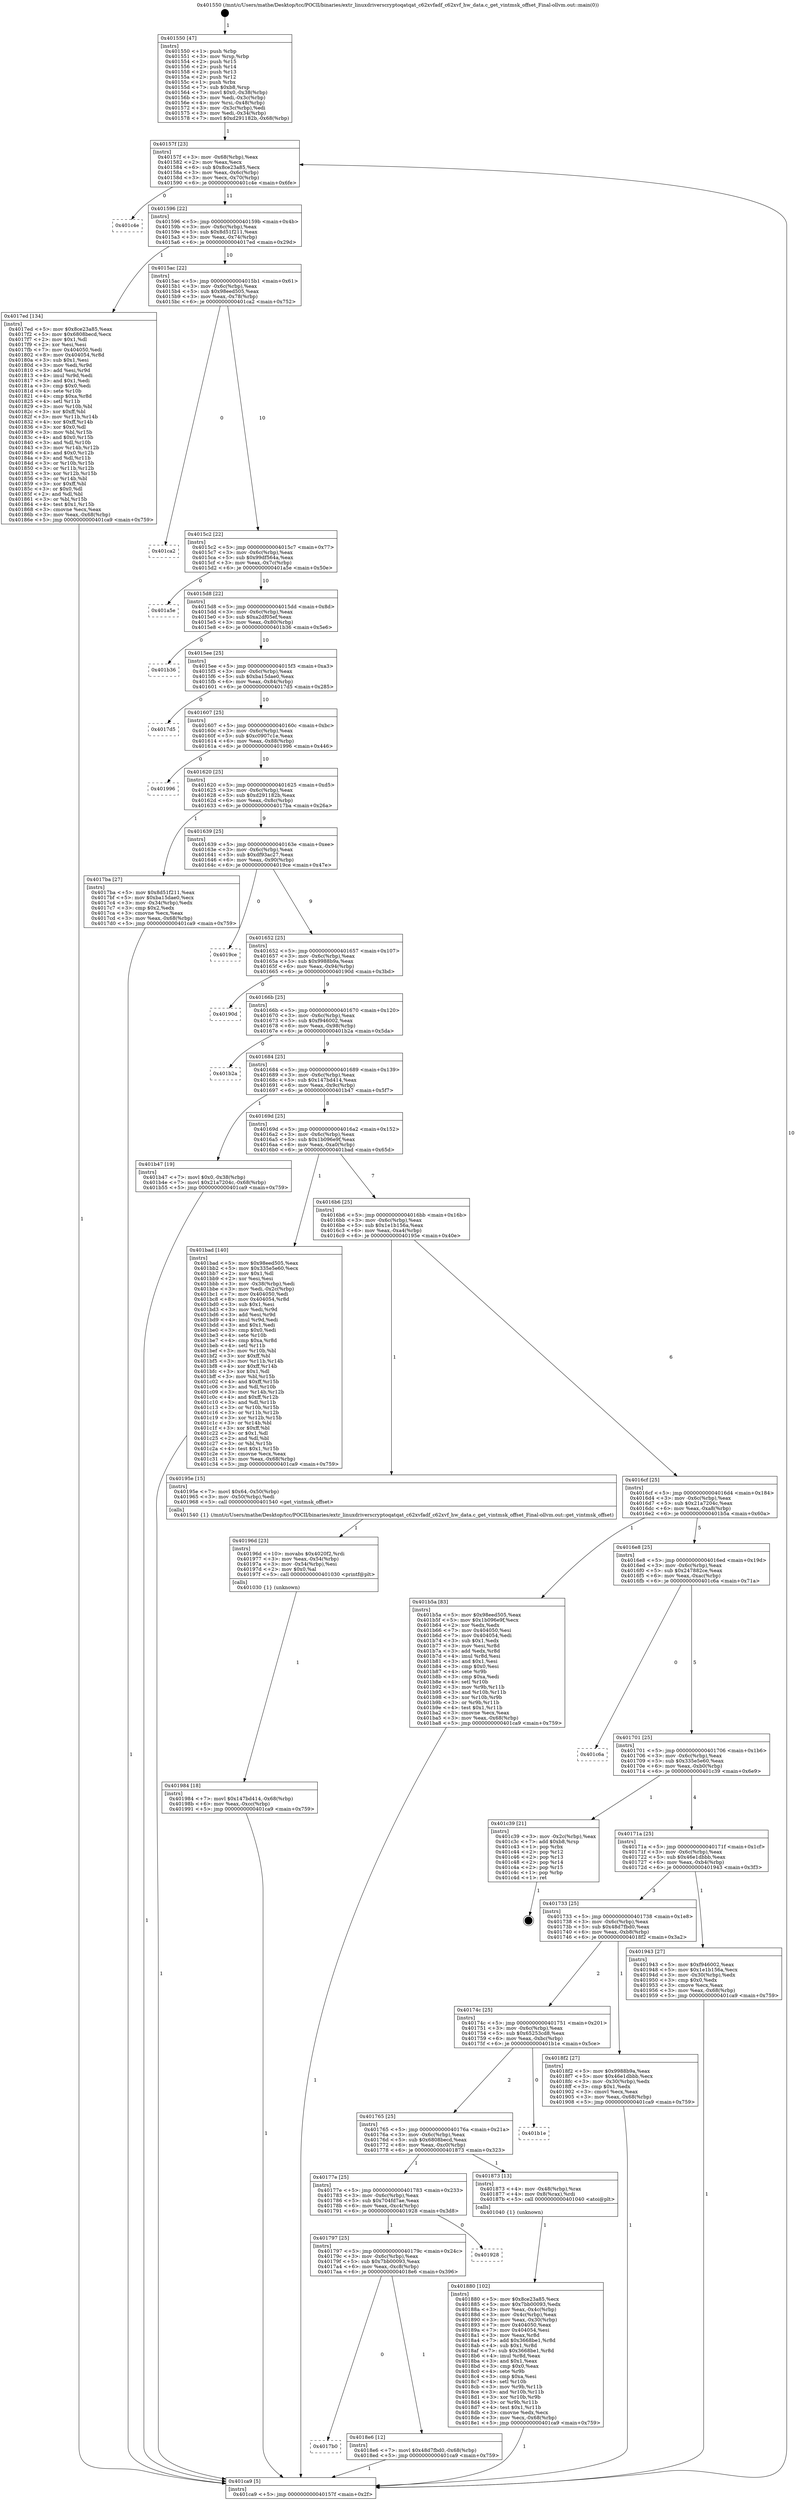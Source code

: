 digraph "0x401550" {
  label = "0x401550 (/mnt/c/Users/mathe/Desktop/tcc/POCII/binaries/extr_linuxdriverscryptoqatqat_c62xvfadf_c62xvf_hw_data.c_get_vintmsk_offset_Final-ollvm.out::main(0))"
  labelloc = "t"
  node[shape=record]

  Entry [label="",width=0.3,height=0.3,shape=circle,fillcolor=black,style=filled]
  "0x40157f" [label="{
     0x40157f [23]\l
     | [instrs]\l
     &nbsp;&nbsp;0x40157f \<+3\>: mov -0x68(%rbp),%eax\l
     &nbsp;&nbsp;0x401582 \<+2\>: mov %eax,%ecx\l
     &nbsp;&nbsp;0x401584 \<+6\>: sub $0x8ce23a85,%ecx\l
     &nbsp;&nbsp;0x40158a \<+3\>: mov %eax,-0x6c(%rbp)\l
     &nbsp;&nbsp;0x40158d \<+3\>: mov %ecx,-0x70(%rbp)\l
     &nbsp;&nbsp;0x401590 \<+6\>: je 0000000000401c4e \<main+0x6fe\>\l
  }"]
  "0x401c4e" [label="{
     0x401c4e\l
  }", style=dashed]
  "0x401596" [label="{
     0x401596 [22]\l
     | [instrs]\l
     &nbsp;&nbsp;0x401596 \<+5\>: jmp 000000000040159b \<main+0x4b\>\l
     &nbsp;&nbsp;0x40159b \<+3\>: mov -0x6c(%rbp),%eax\l
     &nbsp;&nbsp;0x40159e \<+5\>: sub $0x8d51f211,%eax\l
     &nbsp;&nbsp;0x4015a3 \<+3\>: mov %eax,-0x74(%rbp)\l
     &nbsp;&nbsp;0x4015a6 \<+6\>: je 00000000004017ed \<main+0x29d\>\l
  }"]
  Exit [label="",width=0.3,height=0.3,shape=circle,fillcolor=black,style=filled,peripheries=2]
  "0x4017ed" [label="{
     0x4017ed [134]\l
     | [instrs]\l
     &nbsp;&nbsp;0x4017ed \<+5\>: mov $0x8ce23a85,%eax\l
     &nbsp;&nbsp;0x4017f2 \<+5\>: mov $0x6808becd,%ecx\l
     &nbsp;&nbsp;0x4017f7 \<+2\>: mov $0x1,%dl\l
     &nbsp;&nbsp;0x4017f9 \<+2\>: xor %esi,%esi\l
     &nbsp;&nbsp;0x4017fb \<+7\>: mov 0x404050,%edi\l
     &nbsp;&nbsp;0x401802 \<+8\>: mov 0x404054,%r8d\l
     &nbsp;&nbsp;0x40180a \<+3\>: sub $0x1,%esi\l
     &nbsp;&nbsp;0x40180d \<+3\>: mov %edi,%r9d\l
     &nbsp;&nbsp;0x401810 \<+3\>: add %esi,%r9d\l
     &nbsp;&nbsp;0x401813 \<+4\>: imul %r9d,%edi\l
     &nbsp;&nbsp;0x401817 \<+3\>: and $0x1,%edi\l
     &nbsp;&nbsp;0x40181a \<+3\>: cmp $0x0,%edi\l
     &nbsp;&nbsp;0x40181d \<+4\>: sete %r10b\l
     &nbsp;&nbsp;0x401821 \<+4\>: cmp $0xa,%r8d\l
     &nbsp;&nbsp;0x401825 \<+4\>: setl %r11b\l
     &nbsp;&nbsp;0x401829 \<+3\>: mov %r10b,%bl\l
     &nbsp;&nbsp;0x40182c \<+3\>: xor $0xff,%bl\l
     &nbsp;&nbsp;0x40182f \<+3\>: mov %r11b,%r14b\l
     &nbsp;&nbsp;0x401832 \<+4\>: xor $0xff,%r14b\l
     &nbsp;&nbsp;0x401836 \<+3\>: xor $0x0,%dl\l
     &nbsp;&nbsp;0x401839 \<+3\>: mov %bl,%r15b\l
     &nbsp;&nbsp;0x40183c \<+4\>: and $0x0,%r15b\l
     &nbsp;&nbsp;0x401840 \<+3\>: and %dl,%r10b\l
     &nbsp;&nbsp;0x401843 \<+3\>: mov %r14b,%r12b\l
     &nbsp;&nbsp;0x401846 \<+4\>: and $0x0,%r12b\l
     &nbsp;&nbsp;0x40184a \<+3\>: and %dl,%r11b\l
     &nbsp;&nbsp;0x40184d \<+3\>: or %r10b,%r15b\l
     &nbsp;&nbsp;0x401850 \<+3\>: or %r11b,%r12b\l
     &nbsp;&nbsp;0x401853 \<+3\>: xor %r12b,%r15b\l
     &nbsp;&nbsp;0x401856 \<+3\>: or %r14b,%bl\l
     &nbsp;&nbsp;0x401859 \<+3\>: xor $0xff,%bl\l
     &nbsp;&nbsp;0x40185c \<+3\>: or $0x0,%dl\l
     &nbsp;&nbsp;0x40185f \<+2\>: and %dl,%bl\l
     &nbsp;&nbsp;0x401861 \<+3\>: or %bl,%r15b\l
     &nbsp;&nbsp;0x401864 \<+4\>: test $0x1,%r15b\l
     &nbsp;&nbsp;0x401868 \<+3\>: cmovne %ecx,%eax\l
     &nbsp;&nbsp;0x40186b \<+3\>: mov %eax,-0x68(%rbp)\l
     &nbsp;&nbsp;0x40186e \<+5\>: jmp 0000000000401ca9 \<main+0x759\>\l
  }"]
  "0x4015ac" [label="{
     0x4015ac [22]\l
     | [instrs]\l
     &nbsp;&nbsp;0x4015ac \<+5\>: jmp 00000000004015b1 \<main+0x61\>\l
     &nbsp;&nbsp;0x4015b1 \<+3\>: mov -0x6c(%rbp),%eax\l
     &nbsp;&nbsp;0x4015b4 \<+5\>: sub $0x98eed505,%eax\l
     &nbsp;&nbsp;0x4015b9 \<+3\>: mov %eax,-0x78(%rbp)\l
     &nbsp;&nbsp;0x4015bc \<+6\>: je 0000000000401ca2 \<main+0x752\>\l
  }"]
  "0x401984" [label="{
     0x401984 [18]\l
     | [instrs]\l
     &nbsp;&nbsp;0x401984 \<+7\>: movl $0x147bd414,-0x68(%rbp)\l
     &nbsp;&nbsp;0x40198b \<+6\>: mov %eax,-0xcc(%rbp)\l
     &nbsp;&nbsp;0x401991 \<+5\>: jmp 0000000000401ca9 \<main+0x759\>\l
  }"]
  "0x401ca2" [label="{
     0x401ca2\l
  }", style=dashed]
  "0x4015c2" [label="{
     0x4015c2 [22]\l
     | [instrs]\l
     &nbsp;&nbsp;0x4015c2 \<+5\>: jmp 00000000004015c7 \<main+0x77\>\l
     &nbsp;&nbsp;0x4015c7 \<+3\>: mov -0x6c(%rbp),%eax\l
     &nbsp;&nbsp;0x4015ca \<+5\>: sub $0x99df564a,%eax\l
     &nbsp;&nbsp;0x4015cf \<+3\>: mov %eax,-0x7c(%rbp)\l
     &nbsp;&nbsp;0x4015d2 \<+6\>: je 0000000000401a5e \<main+0x50e\>\l
  }"]
  "0x40196d" [label="{
     0x40196d [23]\l
     | [instrs]\l
     &nbsp;&nbsp;0x40196d \<+10\>: movabs $0x4020f2,%rdi\l
     &nbsp;&nbsp;0x401977 \<+3\>: mov %eax,-0x54(%rbp)\l
     &nbsp;&nbsp;0x40197a \<+3\>: mov -0x54(%rbp),%esi\l
     &nbsp;&nbsp;0x40197d \<+2\>: mov $0x0,%al\l
     &nbsp;&nbsp;0x40197f \<+5\>: call 0000000000401030 \<printf@plt\>\l
     | [calls]\l
     &nbsp;&nbsp;0x401030 \{1\} (unknown)\l
  }"]
  "0x401a5e" [label="{
     0x401a5e\l
  }", style=dashed]
  "0x4015d8" [label="{
     0x4015d8 [22]\l
     | [instrs]\l
     &nbsp;&nbsp;0x4015d8 \<+5\>: jmp 00000000004015dd \<main+0x8d\>\l
     &nbsp;&nbsp;0x4015dd \<+3\>: mov -0x6c(%rbp),%eax\l
     &nbsp;&nbsp;0x4015e0 \<+5\>: sub $0xa2df05ef,%eax\l
     &nbsp;&nbsp;0x4015e5 \<+3\>: mov %eax,-0x80(%rbp)\l
     &nbsp;&nbsp;0x4015e8 \<+6\>: je 0000000000401b36 \<main+0x5e6\>\l
  }"]
  "0x4017b0" [label="{
     0x4017b0\l
  }", style=dashed]
  "0x401b36" [label="{
     0x401b36\l
  }", style=dashed]
  "0x4015ee" [label="{
     0x4015ee [25]\l
     | [instrs]\l
     &nbsp;&nbsp;0x4015ee \<+5\>: jmp 00000000004015f3 \<main+0xa3\>\l
     &nbsp;&nbsp;0x4015f3 \<+3\>: mov -0x6c(%rbp),%eax\l
     &nbsp;&nbsp;0x4015f6 \<+5\>: sub $0xba15dae0,%eax\l
     &nbsp;&nbsp;0x4015fb \<+6\>: mov %eax,-0x84(%rbp)\l
     &nbsp;&nbsp;0x401601 \<+6\>: je 00000000004017d5 \<main+0x285\>\l
  }"]
  "0x4018e6" [label="{
     0x4018e6 [12]\l
     | [instrs]\l
     &nbsp;&nbsp;0x4018e6 \<+7\>: movl $0x48d7fbd0,-0x68(%rbp)\l
     &nbsp;&nbsp;0x4018ed \<+5\>: jmp 0000000000401ca9 \<main+0x759\>\l
  }"]
  "0x4017d5" [label="{
     0x4017d5\l
  }", style=dashed]
  "0x401607" [label="{
     0x401607 [25]\l
     | [instrs]\l
     &nbsp;&nbsp;0x401607 \<+5\>: jmp 000000000040160c \<main+0xbc\>\l
     &nbsp;&nbsp;0x40160c \<+3\>: mov -0x6c(%rbp),%eax\l
     &nbsp;&nbsp;0x40160f \<+5\>: sub $0xc0907c1e,%eax\l
     &nbsp;&nbsp;0x401614 \<+6\>: mov %eax,-0x88(%rbp)\l
     &nbsp;&nbsp;0x40161a \<+6\>: je 0000000000401996 \<main+0x446\>\l
  }"]
  "0x401797" [label="{
     0x401797 [25]\l
     | [instrs]\l
     &nbsp;&nbsp;0x401797 \<+5\>: jmp 000000000040179c \<main+0x24c\>\l
     &nbsp;&nbsp;0x40179c \<+3\>: mov -0x6c(%rbp),%eax\l
     &nbsp;&nbsp;0x40179f \<+5\>: sub $0x7bb00093,%eax\l
     &nbsp;&nbsp;0x4017a4 \<+6\>: mov %eax,-0xc8(%rbp)\l
     &nbsp;&nbsp;0x4017aa \<+6\>: je 00000000004018e6 \<main+0x396\>\l
  }"]
  "0x401996" [label="{
     0x401996\l
  }", style=dashed]
  "0x401620" [label="{
     0x401620 [25]\l
     | [instrs]\l
     &nbsp;&nbsp;0x401620 \<+5\>: jmp 0000000000401625 \<main+0xd5\>\l
     &nbsp;&nbsp;0x401625 \<+3\>: mov -0x6c(%rbp),%eax\l
     &nbsp;&nbsp;0x401628 \<+5\>: sub $0xd291182b,%eax\l
     &nbsp;&nbsp;0x40162d \<+6\>: mov %eax,-0x8c(%rbp)\l
     &nbsp;&nbsp;0x401633 \<+6\>: je 00000000004017ba \<main+0x26a\>\l
  }"]
  "0x401928" [label="{
     0x401928\l
  }", style=dashed]
  "0x4017ba" [label="{
     0x4017ba [27]\l
     | [instrs]\l
     &nbsp;&nbsp;0x4017ba \<+5\>: mov $0x8d51f211,%eax\l
     &nbsp;&nbsp;0x4017bf \<+5\>: mov $0xba15dae0,%ecx\l
     &nbsp;&nbsp;0x4017c4 \<+3\>: mov -0x34(%rbp),%edx\l
     &nbsp;&nbsp;0x4017c7 \<+3\>: cmp $0x2,%edx\l
     &nbsp;&nbsp;0x4017ca \<+3\>: cmovne %ecx,%eax\l
     &nbsp;&nbsp;0x4017cd \<+3\>: mov %eax,-0x68(%rbp)\l
     &nbsp;&nbsp;0x4017d0 \<+5\>: jmp 0000000000401ca9 \<main+0x759\>\l
  }"]
  "0x401639" [label="{
     0x401639 [25]\l
     | [instrs]\l
     &nbsp;&nbsp;0x401639 \<+5\>: jmp 000000000040163e \<main+0xee\>\l
     &nbsp;&nbsp;0x40163e \<+3\>: mov -0x6c(%rbp),%eax\l
     &nbsp;&nbsp;0x401641 \<+5\>: sub $0xdf93ac27,%eax\l
     &nbsp;&nbsp;0x401646 \<+6\>: mov %eax,-0x90(%rbp)\l
     &nbsp;&nbsp;0x40164c \<+6\>: je 00000000004019ce \<main+0x47e\>\l
  }"]
  "0x401ca9" [label="{
     0x401ca9 [5]\l
     | [instrs]\l
     &nbsp;&nbsp;0x401ca9 \<+5\>: jmp 000000000040157f \<main+0x2f\>\l
  }"]
  "0x401550" [label="{
     0x401550 [47]\l
     | [instrs]\l
     &nbsp;&nbsp;0x401550 \<+1\>: push %rbp\l
     &nbsp;&nbsp;0x401551 \<+3\>: mov %rsp,%rbp\l
     &nbsp;&nbsp;0x401554 \<+2\>: push %r15\l
     &nbsp;&nbsp;0x401556 \<+2\>: push %r14\l
     &nbsp;&nbsp;0x401558 \<+2\>: push %r13\l
     &nbsp;&nbsp;0x40155a \<+2\>: push %r12\l
     &nbsp;&nbsp;0x40155c \<+1\>: push %rbx\l
     &nbsp;&nbsp;0x40155d \<+7\>: sub $0xb8,%rsp\l
     &nbsp;&nbsp;0x401564 \<+7\>: movl $0x0,-0x38(%rbp)\l
     &nbsp;&nbsp;0x40156b \<+3\>: mov %edi,-0x3c(%rbp)\l
     &nbsp;&nbsp;0x40156e \<+4\>: mov %rsi,-0x48(%rbp)\l
     &nbsp;&nbsp;0x401572 \<+3\>: mov -0x3c(%rbp),%edi\l
     &nbsp;&nbsp;0x401575 \<+3\>: mov %edi,-0x34(%rbp)\l
     &nbsp;&nbsp;0x401578 \<+7\>: movl $0xd291182b,-0x68(%rbp)\l
  }"]
  "0x401880" [label="{
     0x401880 [102]\l
     | [instrs]\l
     &nbsp;&nbsp;0x401880 \<+5\>: mov $0x8ce23a85,%ecx\l
     &nbsp;&nbsp;0x401885 \<+5\>: mov $0x7bb00093,%edx\l
     &nbsp;&nbsp;0x40188a \<+3\>: mov %eax,-0x4c(%rbp)\l
     &nbsp;&nbsp;0x40188d \<+3\>: mov -0x4c(%rbp),%eax\l
     &nbsp;&nbsp;0x401890 \<+3\>: mov %eax,-0x30(%rbp)\l
     &nbsp;&nbsp;0x401893 \<+7\>: mov 0x404050,%eax\l
     &nbsp;&nbsp;0x40189a \<+7\>: mov 0x404054,%esi\l
     &nbsp;&nbsp;0x4018a1 \<+3\>: mov %eax,%r8d\l
     &nbsp;&nbsp;0x4018a4 \<+7\>: add $0x3668be1,%r8d\l
     &nbsp;&nbsp;0x4018ab \<+4\>: sub $0x1,%r8d\l
     &nbsp;&nbsp;0x4018af \<+7\>: sub $0x3668be1,%r8d\l
     &nbsp;&nbsp;0x4018b6 \<+4\>: imul %r8d,%eax\l
     &nbsp;&nbsp;0x4018ba \<+3\>: and $0x1,%eax\l
     &nbsp;&nbsp;0x4018bd \<+3\>: cmp $0x0,%eax\l
     &nbsp;&nbsp;0x4018c0 \<+4\>: sete %r9b\l
     &nbsp;&nbsp;0x4018c4 \<+3\>: cmp $0xa,%esi\l
     &nbsp;&nbsp;0x4018c7 \<+4\>: setl %r10b\l
     &nbsp;&nbsp;0x4018cb \<+3\>: mov %r9b,%r11b\l
     &nbsp;&nbsp;0x4018ce \<+3\>: and %r10b,%r11b\l
     &nbsp;&nbsp;0x4018d1 \<+3\>: xor %r10b,%r9b\l
     &nbsp;&nbsp;0x4018d4 \<+3\>: or %r9b,%r11b\l
     &nbsp;&nbsp;0x4018d7 \<+4\>: test $0x1,%r11b\l
     &nbsp;&nbsp;0x4018db \<+3\>: cmovne %edx,%ecx\l
     &nbsp;&nbsp;0x4018de \<+3\>: mov %ecx,-0x68(%rbp)\l
     &nbsp;&nbsp;0x4018e1 \<+5\>: jmp 0000000000401ca9 \<main+0x759\>\l
  }"]
  "0x4019ce" [label="{
     0x4019ce\l
  }", style=dashed]
  "0x401652" [label="{
     0x401652 [25]\l
     | [instrs]\l
     &nbsp;&nbsp;0x401652 \<+5\>: jmp 0000000000401657 \<main+0x107\>\l
     &nbsp;&nbsp;0x401657 \<+3\>: mov -0x6c(%rbp),%eax\l
     &nbsp;&nbsp;0x40165a \<+5\>: sub $0x9988b9a,%eax\l
     &nbsp;&nbsp;0x40165f \<+6\>: mov %eax,-0x94(%rbp)\l
     &nbsp;&nbsp;0x401665 \<+6\>: je 000000000040190d \<main+0x3bd\>\l
  }"]
  "0x40177e" [label="{
     0x40177e [25]\l
     | [instrs]\l
     &nbsp;&nbsp;0x40177e \<+5\>: jmp 0000000000401783 \<main+0x233\>\l
     &nbsp;&nbsp;0x401783 \<+3\>: mov -0x6c(%rbp),%eax\l
     &nbsp;&nbsp;0x401786 \<+5\>: sub $0x704fd7ae,%eax\l
     &nbsp;&nbsp;0x40178b \<+6\>: mov %eax,-0xc4(%rbp)\l
     &nbsp;&nbsp;0x401791 \<+6\>: je 0000000000401928 \<main+0x3d8\>\l
  }"]
  "0x40190d" [label="{
     0x40190d\l
  }", style=dashed]
  "0x40166b" [label="{
     0x40166b [25]\l
     | [instrs]\l
     &nbsp;&nbsp;0x40166b \<+5\>: jmp 0000000000401670 \<main+0x120\>\l
     &nbsp;&nbsp;0x401670 \<+3\>: mov -0x6c(%rbp),%eax\l
     &nbsp;&nbsp;0x401673 \<+5\>: sub $0xf946002,%eax\l
     &nbsp;&nbsp;0x401678 \<+6\>: mov %eax,-0x98(%rbp)\l
     &nbsp;&nbsp;0x40167e \<+6\>: je 0000000000401b2a \<main+0x5da\>\l
  }"]
  "0x401873" [label="{
     0x401873 [13]\l
     | [instrs]\l
     &nbsp;&nbsp;0x401873 \<+4\>: mov -0x48(%rbp),%rax\l
     &nbsp;&nbsp;0x401877 \<+4\>: mov 0x8(%rax),%rdi\l
     &nbsp;&nbsp;0x40187b \<+5\>: call 0000000000401040 \<atoi@plt\>\l
     | [calls]\l
     &nbsp;&nbsp;0x401040 \{1\} (unknown)\l
  }"]
  "0x401b2a" [label="{
     0x401b2a\l
  }", style=dashed]
  "0x401684" [label="{
     0x401684 [25]\l
     | [instrs]\l
     &nbsp;&nbsp;0x401684 \<+5\>: jmp 0000000000401689 \<main+0x139\>\l
     &nbsp;&nbsp;0x401689 \<+3\>: mov -0x6c(%rbp),%eax\l
     &nbsp;&nbsp;0x40168c \<+5\>: sub $0x147bd414,%eax\l
     &nbsp;&nbsp;0x401691 \<+6\>: mov %eax,-0x9c(%rbp)\l
     &nbsp;&nbsp;0x401697 \<+6\>: je 0000000000401b47 \<main+0x5f7\>\l
  }"]
  "0x401765" [label="{
     0x401765 [25]\l
     | [instrs]\l
     &nbsp;&nbsp;0x401765 \<+5\>: jmp 000000000040176a \<main+0x21a\>\l
     &nbsp;&nbsp;0x40176a \<+3\>: mov -0x6c(%rbp),%eax\l
     &nbsp;&nbsp;0x40176d \<+5\>: sub $0x6808becd,%eax\l
     &nbsp;&nbsp;0x401772 \<+6\>: mov %eax,-0xc0(%rbp)\l
     &nbsp;&nbsp;0x401778 \<+6\>: je 0000000000401873 \<main+0x323\>\l
  }"]
  "0x401b47" [label="{
     0x401b47 [19]\l
     | [instrs]\l
     &nbsp;&nbsp;0x401b47 \<+7\>: movl $0x0,-0x38(%rbp)\l
     &nbsp;&nbsp;0x401b4e \<+7\>: movl $0x21a7204c,-0x68(%rbp)\l
     &nbsp;&nbsp;0x401b55 \<+5\>: jmp 0000000000401ca9 \<main+0x759\>\l
  }"]
  "0x40169d" [label="{
     0x40169d [25]\l
     | [instrs]\l
     &nbsp;&nbsp;0x40169d \<+5\>: jmp 00000000004016a2 \<main+0x152\>\l
     &nbsp;&nbsp;0x4016a2 \<+3\>: mov -0x6c(%rbp),%eax\l
     &nbsp;&nbsp;0x4016a5 \<+5\>: sub $0x1b096e9f,%eax\l
     &nbsp;&nbsp;0x4016aa \<+6\>: mov %eax,-0xa0(%rbp)\l
     &nbsp;&nbsp;0x4016b0 \<+6\>: je 0000000000401bad \<main+0x65d\>\l
  }"]
  "0x401b1e" [label="{
     0x401b1e\l
  }", style=dashed]
  "0x401bad" [label="{
     0x401bad [140]\l
     | [instrs]\l
     &nbsp;&nbsp;0x401bad \<+5\>: mov $0x98eed505,%eax\l
     &nbsp;&nbsp;0x401bb2 \<+5\>: mov $0x335e5e60,%ecx\l
     &nbsp;&nbsp;0x401bb7 \<+2\>: mov $0x1,%dl\l
     &nbsp;&nbsp;0x401bb9 \<+2\>: xor %esi,%esi\l
     &nbsp;&nbsp;0x401bbb \<+3\>: mov -0x38(%rbp),%edi\l
     &nbsp;&nbsp;0x401bbe \<+3\>: mov %edi,-0x2c(%rbp)\l
     &nbsp;&nbsp;0x401bc1 \<+7\>: mov 0x404050,%edi\l
     &nbsp;&nbsp;0x401bc8 \<+8\>: mov 0x404054,%r8d\l
     &nbsp;&nbsp;0x401bd0 \<+3\>: sub $0x1,%esi\l
     &nbsp;&nbsp;0x401bd3 \<+3\>: mov %edi,%r9d\l
     &nbsp;&nbsp;0x401bd6 \<+3\>: add %esi,%r9d\l
     &nbsp;&nbsp;0x401bd9 \<+4\>: imul %r9d,%edi\l
     &nbsp;&nbsp;0x401bdd \<+3\>: and $0x1,%edi\l
     &nbsp;&nbsp;0x401be0 \<+3\>: cmp $0x0,%edi\l
     &nbsp;&nbsp;0x401be3 \<+4\>: sete %r10b\l
     &nbsp;&nbsp;0x401be7 \<+4\>: cmp $0xa,%r8d\l
     &nbsp;&nbsp;0x401beb \<+4\>: setl %r11b\l
     &nbsp;&nbsp;0x401bef \<+3\>: mov %r10b,%bl\l
     &nbsp;&nbsp;0x401bf2 \<+3\>: xor $0xff,%bl\l
     &nbsp;&nbsp;0x401bf5 \<+3\>: mov %r11b,%r14b\l
     &nbsp;&nbsp;0x401bf8 \<+4\>: xor $0xff,%r14b\l
     &nbsp;&nbsp;0x401bfc \<+3\>: xor $0x1,%dl\l
     &nbsp;&nbsp;0x401bff \<+3\>: mov %bl,%r15b\l
     &nbsp;&nbsp;0x401c02 \<+4\>: and $0xff,%r15b\l
     &nbsp;&nbsp;0x401c06 \<+3\>: and %dl,%r10b\l
     &nbsp;&nbsp;0x401c09 \<+3\>: mov %r14b,%r12b\l
     &nbsp;&nbsp;0x401c0c \<+4\>: and $0xff,%r12b\l
     &nbsp;&nbsp;0x401c10 \<+3\>: and %dl,%r11b\l
     &nbsp;&nbsp;0x401c13 \<+3\>: or %r10b,%r15b\l
     &nbsp;&nbsp;0x401c16 \<+3\>: or %r11b,%r12b\l
     &nbsp;&nbsp;0x401c19 \<+3\>: xor %r12b,%r15b\l
     &nbsp;&nbsp;0x401c1c \<+3\>: or %r14b,%bl\l
     &nbsp;&nbsp;0x401c1f \<+3\>: xor $0xff,%bl\l
     &nbsp;&nbsp;0x401c22 \<+3\>: or $0x1,%dl\l
     &nbsp;&nbsp;0x401c25 \<+2\>: and %dl,%bl\l
     &nbsp;&nbsp;0x401c27 \<+3\>: or %bl,%r15b\l
     &nbsp;&nbsp;0x401c2a \<+4\>: test $0x1,%r15b\l
     &nbsp;&nbsp;0x401c2e \<+3\>: cmovne %ecx,%eax\l
     &nbsp;&nbsp;0x401c31 \<+3\>: mov %eax,-0x68(%rbp)\l
     &nbsp;&nbsp;0x401c34 \<+5\>: jmp 0000000000401ca9 \<main+0x759\>\l
  }"]
  "0x4016b6" [label="{
     0x4016b6 [25]\l
     | [instrs]\l
     &nbsp;&nbsp;0x4016b6 \<+5\>: jmp 00000000004016bb \<main+0x16b\>\l
     &nbsp;&nbsp;0x4016bb \<+3\>: mov -0x6c(%rbp),%eax\l
     &nbsp;&nbsp;0x4016be \<+5\>: sub $0x1e1b156a,%eax\l
     &nbsp;&nbsp;0x4016c3 \<+6\>: mov %eax,-0xa4(%rbp)\l
     &nbsp;&nbsp;0x4016c9 \<+6\>: je 000000000040195e \<main+0x40e\>\l
  }"]
  "0x40174c" [label="{
     0x40174c [25]\l
     | [instrs]\l
     &nbsp;&nbsp;0x40174c \<+5\>: jmp 0000000000401751 \<main+0x201\>\l
     &nbsp;&nbsp;0x401751 \<+3\>: mov -0x6c(%rbp),%eax\l
     &nbsp;&nbsp;0x401754 \<+5\>: sub $0x65253cd8,%eax\l
     &nbsp;&nbsp;0x401759 \<+6\>: mov %eax,-0xbc(%rbp)\l
     &nbsp;&nbsp;0x40175f \<+6\>: je 0000000000401b1e \<main+0x5ce\>\l
  }"]
  "0x40195e" [label="{
     0x40195e [15]\l
     | [instrs]\l
     &nbsp;&nbsp;0x40195e \<+7\>: movl $0x64,-0x50(%rbp)\l
     &nbsp;&nbsp;0x401965 \<+3\>: mov -0x50(%rbp),%edi\l
     &nbsp;&nbsp;0x401968 \<+5\>: call 0000000000401540 \<get_vintmsk_offset\>\l
     | [calls]\l
     &nbsp;&nbsp;0x401540 \{1\} (/mnt/c/Users/mathe/Desktop/tcc/POCII/binaries/extr_linuxdriverscryptoqatqat_c62xvfadf_c62xvf_hw_data.c_get_vintmsk_offset_Final-ollvm.out::get_vintmsk_offset)\l
  }"]
  "0x4016cf" [label="{
     0x4016cf [25]\l
     | [instrs]\l
     &nbsp;&nbsp;0x4016cf \<+5\>: jmp 00000000004016d4 \<main+0x184\>\l
     &nbsp;&nbsp;0x4016d4 \<+3\>: mov -0x6c(%rbp),%eax\l
     &nbsp;&nbsp;0x4016d7 \<+5\>: sub $0x21a7204c,%eax\l
     &nbsp;&nbsp;0x4016dc \<+6\>: mov %eax,-0xa8(%rbp)\l
     &nbsp;&nbsp;0x4016e2 \<+6\>: je 0000000000401b5a \<main+0x60a\>\l
  }"]
  "0x4018f2" [label="{
     0x4018f2 [27]\l
     | [instrs]\l
     &nbsp;&nbsp;0x4018f2 \<+5\>: mov $0x9988b9a,%eax\l
     &nbsp;&nbsp;0x4018f7 \<+5\>: mov $0x46e1dbbb,%ecx\l
     &nbsp;&nbsp;0x4018fc \<+3\>: mov -0x30(%rbp),%edx\l
     &nbsp;&nbsp;0x4018ff \<+3\>: cmp $0x1,%edx\l
     &nbsp;&nbsp;0x401902 \<+3\>: cmovl %ecx,%eax\l
     &nbsp;&nbsp;0x401905 \<+3\>: mov %eax,-0x68(%rbp)\l
     &nbsp;&nbsp;0x401908 \<+5\>: jmp 0000000000401ca9 \<main+0x759\>\l
  }"]
  "0x401b5a" [label="{
     0x401b5a [83]\l
     | [instrs]\l
     &nbsp;&nbsp;0x401b5a \<+5\>: mov $0x98eed505,%eax\l
     &nbsp;&nbsp;0x401b5f \<+5\>: mov $0x1b096e9f,%ecx\l
     &nbsp;&nbsp;0x401b64 \<+2\>: xor %edx,%edx\l
     &nbsp;&nbsp;0x401b66 \<+7\>: mov 0x404050,%esi\l
     &nbsp;&nbsp;0x401b6d \<+7\>: mov 0x404054,%edi\l
     &nbsp;&nbsp;0x401b74 \<+3\>: sub $0x1,%edx\l
     &nbsp;&nbsp;0x401b77 \<+3\>: mov %esi,%r8d\l
     &nbsp;&nbsp;0x401b7a \<+3\>: add %edx,%r8d\l
     &nbsp;&nbsp;0x401b7d \<+4\>: imul %r8d,%esi\l
     &nbsp;&nbsp;0x401b81 \<+3\>: and $0x1,%esi\l
     &nbsp;&nbsp;0x401b84 \<+3\>: cmp $0x0,%esi\l
     &nbsp;&nbsp;0x401b87 \<+4\>: sete %r9b\l
     &nbsp;&nbsp;0x401b8b \<+3\>: cmp $0xa,%edi\l
     &nbsp;&nbsp;0x401b8e \<+4\>: setl %r10b\l
     &nbsp;&nbsp;0x401b92 \<+3\>: mov %r9b,%r11b\l
     &nbsp;&nbsp;0x401b95 \<+3\>: and %r10b,%r11b\l
     &nbsp;&nbsp;0x401b98 \<+3\>: xor %r10b,%r9b\l
     &nbsp;&nbsp;0x401b9b \<+3\>: or %r9b,%r11b\l
     &nbsp;&nbsp;0x401b9e \<+4\>: test $0x1,%r11b\l
     &nbsp;&nbsp;0x401ba2 \<+3\>: cmovne %ecx,%eax\l
     &nbsp;&nbsp;0x401ba5 \<+3\>: mov %eax,-0x68(%rbp)\l
     &nbsp;&nbsp;0x401ba8 \<+5\>: jmp 0000000000401ca9 \<main+0x759\>\l
  }"]
  "0x4016e8" [label="{
     0x4016e8 [25]\l
     | [instrs]\l
     &nbsp;&nbsp;0x4016e8 \<+5\>: jmp 00000000004016ed \<main+0x19d\>\l
     &nbsp;&nbsp;0x4016ed \<+3\>: mov -0x6c(%rbp),%eax\l
     &nbsp;&nbsp;0x4016f0 \<+5\>: sub $0x247882ce,%eax\l
     &nbsp;&nbsp;0x4016f5 \<+6\>: mov %eax,-0xac(%rbp)\l
     &nbsp;&nbsp;0x4016fb \<+6\>: je 0000000000401c6a \<main+0x71a\>\l
  }"]
  "0x401733" [label="{
     0x401733 [25]\l
     | [instrs]\l
     &nbsp;&nbsp;0x401733 \<+5\>: jmp 0000000000401738 \<main+0x1e8\>\l
     &nbsp;&nbsp;0x401738 \<+3\>: mov -0x6c(%rbp),%eax\l
     &nbsp;&nbsp;0x40173b \<+5\>: sub $0x48d7fbd0,%eax\l
     &nbsp;&nbsp;0x401740 \<+6\>: mov %eax,-0xb8(%rbp)\l
     &nbsp;&nbsp;0x401746 \<+6\>: je 00000000004018f2 \<main+0x3a2\>\l
  }"]
  "0x401c6a" [label="{
     0x401c6a\l
  }", style=dashed]
  "0x401701" [label="{
     0x401701 [25]\l
     | [instrs]\l
     &nbsp;&nbsp;0x401701 \<+5\>: jmp 0000000000401706 \<main+0x1b6\>\l
     &nbsp;&nbsp;0x401706 \<+3\>: mov -0x6c(%rbp),%eax\l
     &nbsp;&nbsp;0x401709 \<+5\>: sub $0x335e5e60,%eax\l
     &nbsp;&nbsp;0x40170e \<+6\>: mov %eax,-0xb0(%rbp)\l
     &nbsp;&nbsp;0x401714 \<+6\>: je 0000000000401c39 \<main+0x6e9\>\l
  }"]
  "0x401943" [label="{
     0x401943 [27]\l
     | [instrs]\l
     &nbsp;&nbsp;0x401943 \<+5\>: mov $0xf946002,%eax\l
     &nbsp;&nbsp;0x401948 \<+5\>: mov $0x1e1b156a,%ecx\l
     &nbsp;&nbsp;0x40194d \<+3\>: mov -0x30(%rbp),%edx\l
     &nbsp;&nbsp;0x401950 \<+3\>: cmp $0x0,%edx\l
     &nbsp;&nbsp;0x401953 \<+3\>: cmove %ecx,%eax\l
     &nbsp;&nbsp;0x401956 \<+3\>: mov %eax,-0x68(%rbp)\l
     &nbsp;&nbsp;0x401959 \<+5\>: jmp 0000000000401ca9 \<main+0x759\>\l
  }"]
  "0x401c39" [label="{
     0x401c39 [21]\l
     | [instrs]\l
     &nbsp;&nbsp;0x401c39 \<+3\>: mov -0x2c(%rbp),%eax\l
     &nbsp;&nbsp;0x401c3c \<+7\>: add $0xb8,%rsp\l
     &nbsp;&nbsp;0x401c43 \<+1\>: pop %rbx\l
     &nbsp;&nbsp;0x401c44 \<+2\>: pop %r12\l
     &nbsp;&nbsp;0x401c46 \<+2\>: pop %r13\l
     &nbsp;&nbsp;0x401c48 \<+2\>: pop %r14\l
     &nbsp;&nbsp;0x401c4a \<+2\>: pop %r15\l
     &nbsp;&nbsp;0x401c4c \<+1\>: pop %rbp\l
     &nbsp;&nbsp;0x401c4d \<+1\>: ret\l
  }"]
  "0x40171a" [label="{
     0x40171a [25]\l
     | [instrs]\l
     &nbsp;&nbsp;0x40171a \<+5\>: jmp 000000000040171f \<main+0x1cf\>\l
     &nbsp;&nbsp;0x40171f \<+3\>: mov -0x6c(%rbp),%eax\l
     &nbsp;&nbsp;0x401722 \<+5\>: sub $0x46e1dbbb,%eax\l
     &nbsp;&nbsp;0x401727 \<+6\>: mov %eax,-0xb4(%rbp)\l
     &nbsp;&nbsp;0x40172d \<+6\>: je 0000000000401943 \<main+0x3f3\>\l
  }"]
  Entry -> "0x401550" [label=" 1"]
  "0x40157f" -> "0x401c4e" [label=" 0"]
  "0x40157f" -> "0x401596" [label=" 11"]
  "0x401c39" -> Exit [label=" 1"]
  "0x401596" -> "0x4017ed" [label=" 1"]
  "0x401596" -> "0x4015ac" [label=" 10"]
  "0x401bad" -> "0x401ca9" [label=" 1"]
  "0x4015ac" -> "0x401ca2" [label=" 0"]
  "0x4015ac" -> "0x4015c2" [label=" 10"]
  "0x401b5a" -> "0x401ca9" [label=" 1"]
  "0x4015c2" -> "0x401a5e" [label=" 0"]
  "0x4015c2" -> "0x4015d8" [label=" 10"]
  "0x401b47" -> "0x401ca9" [label=" 1"]
  "0x4015d8" -> "0x401b36" [label=" 0"]
  "0x4015d8" -> "0x4015ee" [label=" 10"]
  "0x401984" -> "0x401ca9" [label=" 1"]
  "0x4015ee" -> "0x4017d5" [label=" 0"]
  "0x4015ee" -> "0x401607" [label=" 10"]
  "0x40196d" -> "0x401984" [label=" 1"]
  "0x401607" -> "0x401996" [label=" 0"]
  "0x401607" -> "0x401620" [label=" 10"]
  "0x401943" -> "0x401ca9" [label=" 1"]
  "0x401620" -> "0x4017ba" [label=" 1"]
  "0x401620" -> "0x401639" [label=" 9"]
  "0x4017ba" -> "0x401ca9" [label=" 1"]
  "0x401550" -> "0x40157f" [label=" 1"]
  "0x401ca9" -> "0x40157f" [label=" 10"]
  "0x4017ed" -> "0x401ca9" [label=" 1"]
  "0x4018f2" -> "0x401ca9" [label=" 1"]
  "0x401639" -> "0x4019ce" [label=" 0"]
  "0x401639" -> "0x401652" [label=" 9"]
  "0x401797" -> "0x4017b0" [label=" 0"]
  "0x401652" -> "0x40190d" [label=" 0"]
  "0x401652" -> "0x40166b" [label=" 9"]
  "0x401797" -> "0x4018e6" [label=" 1"]
  "0x40166b" -> "0x401b2a" [label=" 0"]
  "0x40166b" -> "0x401684" [label=" 9"]
  "0x40195e" -> "0x40196d" [label=" 1"]
  "0x401684" -> "0x401b47" [label=" 1"]
  "0x401684" -> "0x40169d" [label=" 8"]
  "0x40177e" -> "0x401928" [label=" 0"]
  "0x40169d" -> "0x401bad" [label=" 1"]
  "0x40169d" -> "0x4016b6" [label=" 7"]
  "0x4018e6" -> "0x401ca9" [label=" 1"]
  "0x4016b6" -> "0x40195e" [label=" 1"]
  "0x4016b6" -> "0x4016cf" [label=" 6"]
  "0x401873" -> "0x401880" [label=" 1"]
  "0x4016cf" -> "0x401b5a" [label=" 1"]
  "0x4016cf" -> "0x4016e8" [label=" 5"]
  "0x401765" -> "0x40177e" [label=" 1"]
  "0x4016e8" -> "0x401c6a" [label=" 0"]
  "0x4016e8" -> "0x401701" [label=" 5"]
  "0x40177e" -> "0x401797" [label=" 1"]
  "0x401701" -> "0x401c39" [label=" 1"]
  "0x401701" -> "0x40171a" [label=" 4"]
  "0x40174c" -> "0x401765" [label=" 2"]
  "0x40171a" -> "0x401943" [label=" 1"]
  "0x40171a" -> "0x401733" [label=" 3"]
  "0x401765" -> "0x401873" [label=" 1"]
  "0x401733" -> "0x4018f2" [label=" 1"]
  "0x401733" -> "0x40174c" [label=" 2"]
  "0x401880" -> "0x401ca9" [label=" 1"]
  "0x40174c" -> "0x401b1e" [label=" 0"]
}

